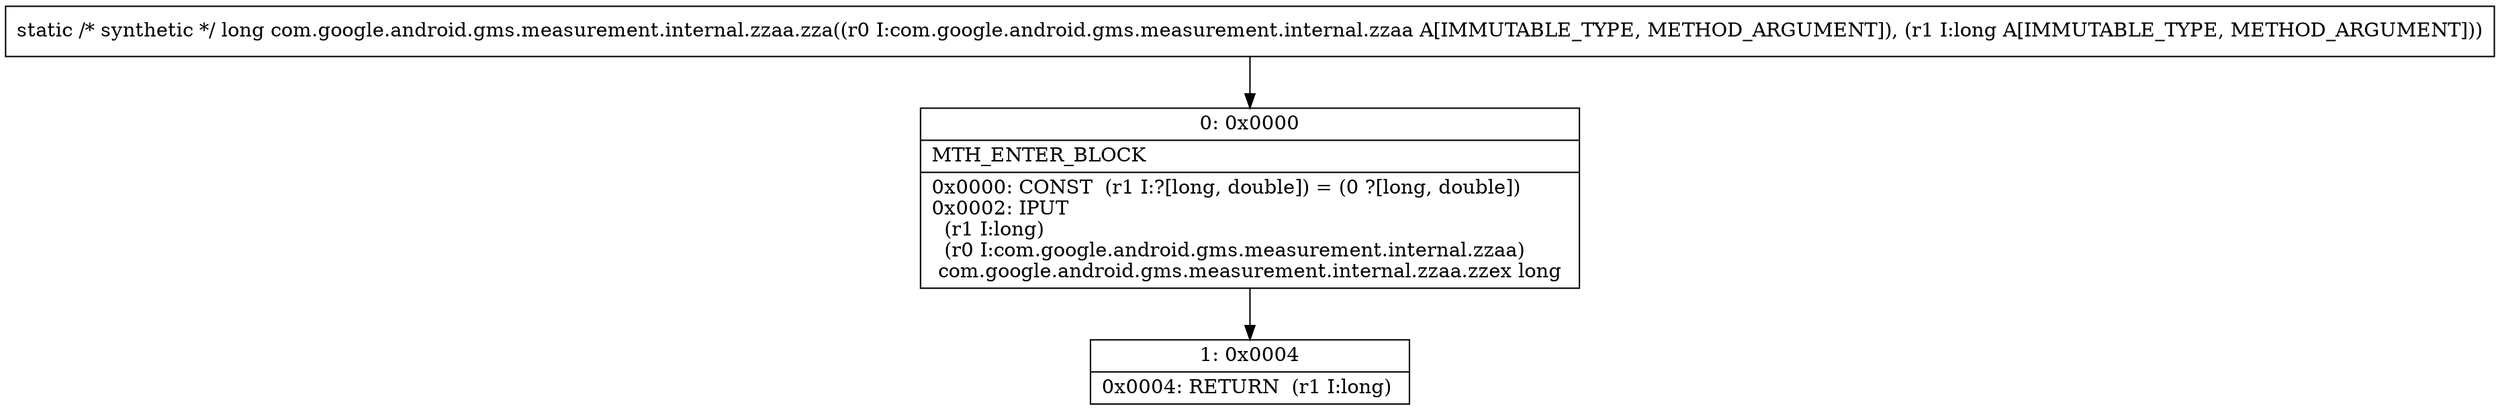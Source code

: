 digraph "CFG forcom.google.android.gms.measurement.internal.zzaa.zza(Lcom\/google\/android\/gms\/measurement\/internal\/zzaa;J)J" {
Node_0 [shape=record,label="{0\:\ 0x0000|MTH_ENTER_BLOCK\l|0x0000: CONST  (r1 I:?[long, double]) = (0 ?[long, double]) \l0x0002: IPUT  \l  (r1 I:long)\l  (r0 I:com.google.android.gms.measurement.internal.zzaa)\l com.google.android.gms.measurement.internal.zzaa.zzex long \l}"];
Node_1 [shape=record,label="{1\:\ 0x0004|0x0004: RETURN  (r1 I:long) \l}"];
MethodNode[shape=record,label="{static \/* synthetic *\/ long com.google.android.gms.measurement.internal.zzaa.zza((r0 I:com.google.android.gms.measurement.internal.zzaa A[IMMUTABLE_TYPE, METHOD_ARGUMENT]), (r1 I:long A[IMMUTABLE_TYPE, METHOD_ARGUMENT])) }"];
MethodNode -> Node_0;
Node_0 -> Node_1;
}

